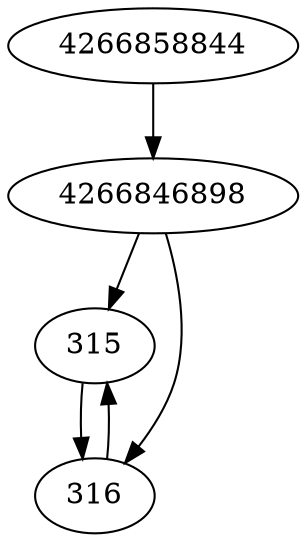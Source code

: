 strict digraph  {
4266846898;
315;
4266858844;
316;
4266846898 -> 315;
4266846898 -> 316;
315 -> 316;
4266858844 -> 4266846898;
316 -> 315;
}
